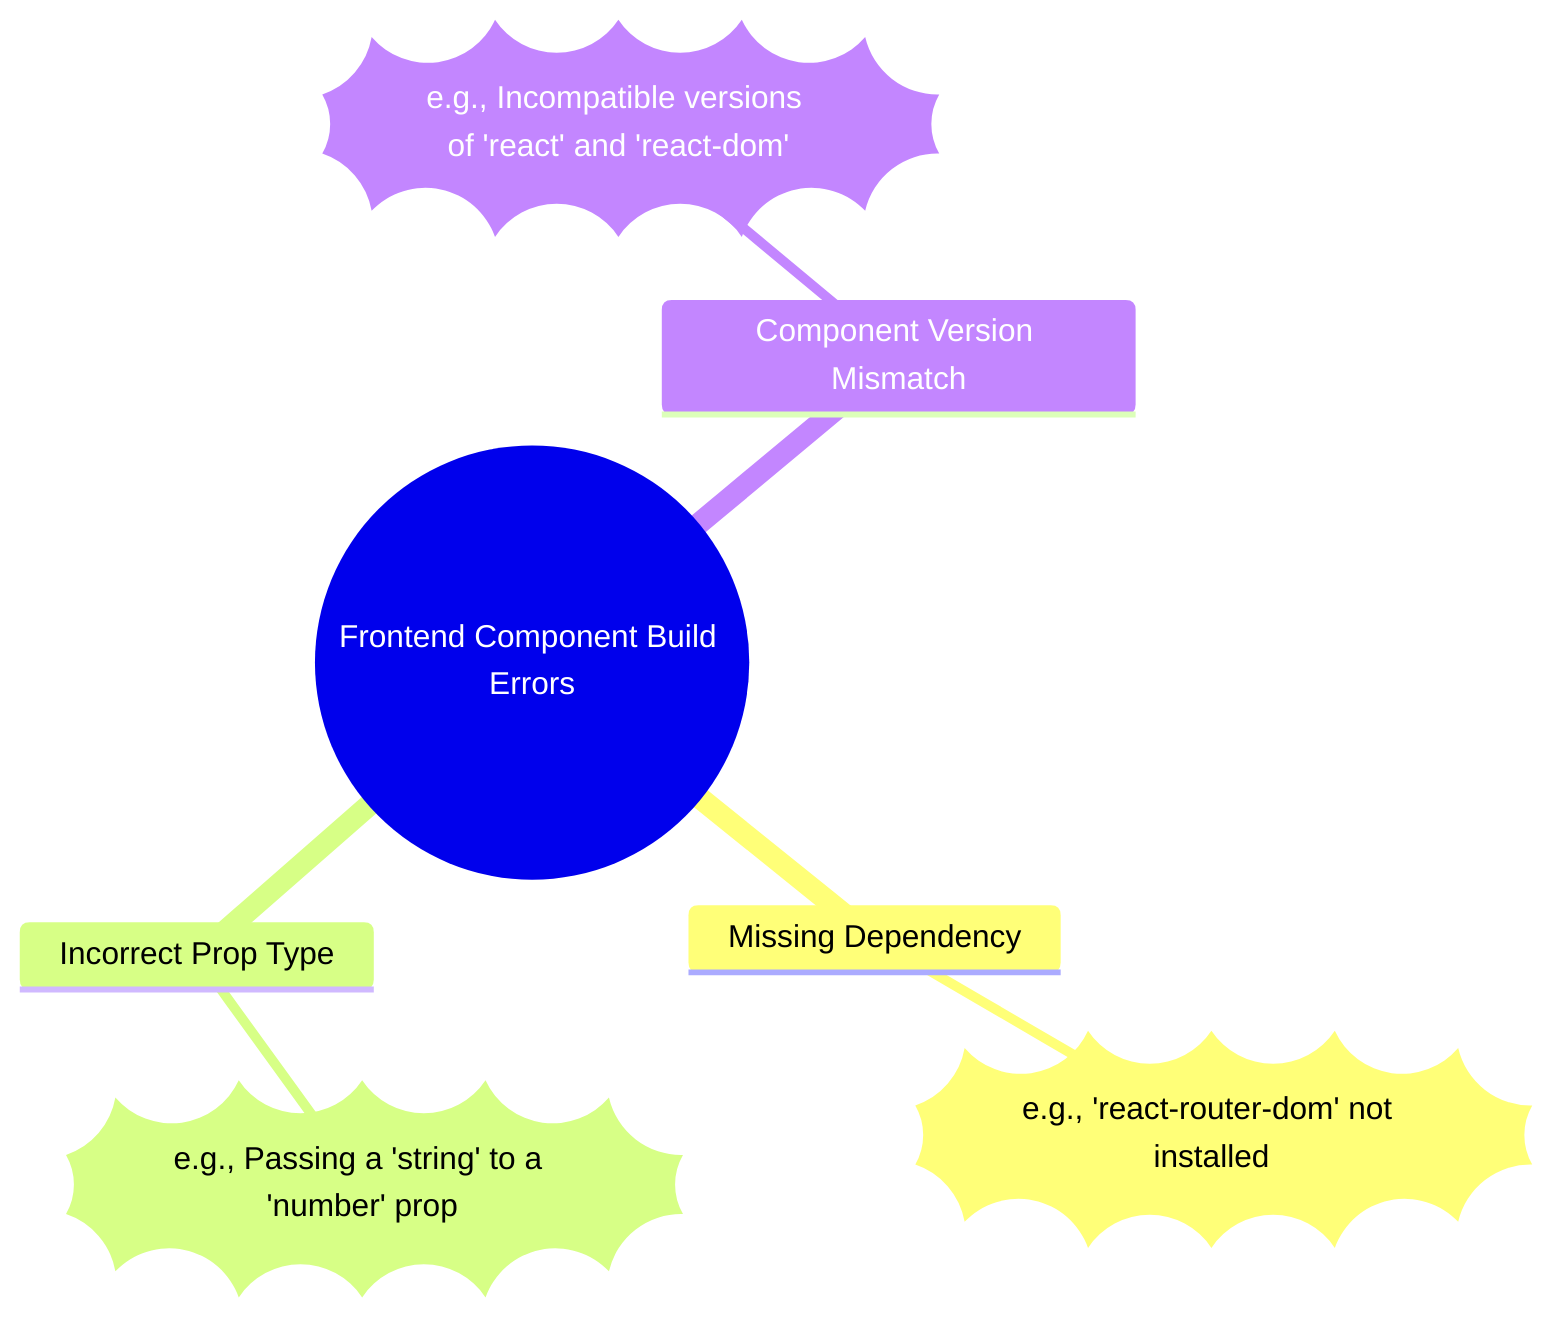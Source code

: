mindmap
  root((Frontend Component Build Errors))
    Missing Dependency
      ))e.g., 'react-router-dom' not installed((
    Incorrect Prop Type
      ))e.g., Passing a 'string' to a 'number' prop((
    Component Version Mismatch
      ))e.g., Incompatible versions of 'react' and 'react-dom'((